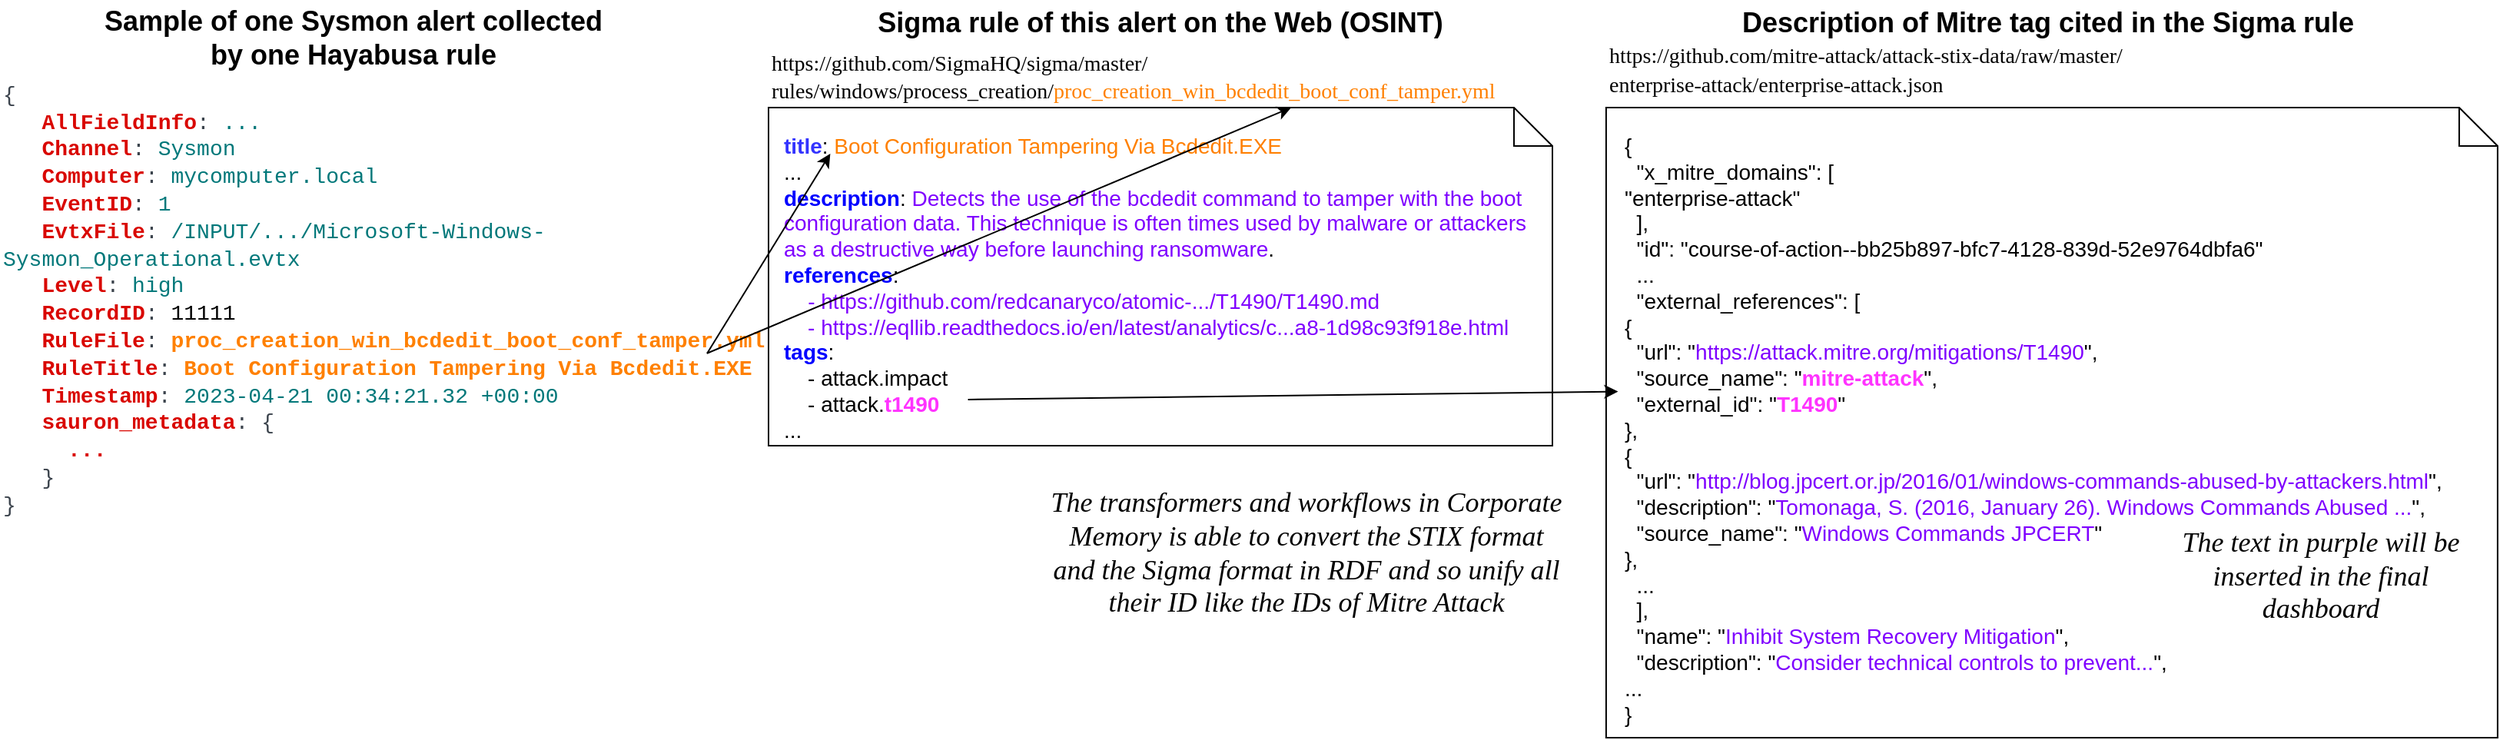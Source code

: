 <mxfile version="20.7.4" type="device" pages="2"><diagram id="SVFmqX20Eh8VSG-hyiAJ" name="Page-1"><mxGraphModel dx="2312" dy="1909" grid="1" gridSize="10" guides="1" tooltips="1" connect="1" arrows="1" fold="1" page="1" pageScale="1" pageWidth="850" pageHeight="1100" math="0" shadow="0"><root><mxCell id="0"/><mxCell id="1" parent="0"/><mxCell id="sIqnlzoVpu4EVnKHG3kR-1" value="" style="shape=note2;boundedLbl=1;whiteSpace=wrap;html=1;size=25;verticalAlign=top;align=center;labelBackgroundColor=none;fontSize=14;" parent="1" vertex="1"><mxGeometry x="-10.0" y="-380" width="510" height="220" as="geometry"/></mxCell><mxCell id="sIqnlzoVpu4EVnKHG3kR-2" value="&lt;span style=&quot;position: relative; color: rgb(60, 68, 77); font-family: &amp;quot;Splunk Platform Mono&amp;quot;, Inconsolata, Consolas, &amp;quot;Droid Sans Mono&amp;quot;, Monaco, &amp;quot;Courier New&amp;quot;, Courier, monospace; font-size: 14px; font-style: normal; font-variant-ligatures: normal; font-variant-caps: normal; font-weight: 400; letter-spacing: normal; orphans: 2; text-align: left; text-indent: 0px; text-transform: none; widows: 2; word-spacing: 0px; -webkit-text-stroke-width: 0px; background-color: rgb(255, 255, 255); text-decoration-thickness: initial; text-decoration-style: initial; text-decoration-color: initial;&quot;&gt;&lt;br style=&quot;font-size: 14px;&quot;&gt;{&lt;/span&gt;&lt;span style=&quot;position: relative; orphans: 2; text-align: left; text-indent: 0px; widows: 2; text-decoration-thickness: initial; text-decoration-style: initial; text-decoration-color: initial; -webkit-text-stroke-width: 0px; word-spacing: 0px; text-transform: none; letter-spacing: normal; font-variant-caps: normal; font-variant-ligatures: normal; font-style: normal; font-size: 14px; font-family: &amp;quot;Splunk Platform Mono&amp;quot;, Inconsolata, Consolas, &amp;quot;Droid Sans Mono&amp;quot;, Monaco, &amp;quot;Courier New&amp;quot;, Courier, monospace;&quot;&gt;&lt;br style=&quot;font-size: 14px;&quot;&gt;&lt;span style=&quot;font-weight: 400; color: rgb(60, 68, 77); background-color: rgb(255, 255, 255); font-size: 14px;&quot;&gt;&amp;nbsp;&amp;nbsp;&lt;/span&gt;&lt;span style=&quot;font-weight: 400; color: rgb(60, 68, 77); background-color: rgb(255, 255, 255); font-size: 14px;&quot;&gt;&amp;nbsp;&lt;/span&gt;&lt;span style=&quot;font-weight: 400; color: rgb(60, 68, 77); background-color: rgb(255, 255, 255); position: relative; font-size: 14px;&quot; class=&quot;key level-1&quot;&gt;&lt;span style=&quot;position: relative; color: rgb(217, 7, 0); font-weight: 700; font-size: 14px;&quot; class=&quot;key-name&quot;&gt;AllFieldInfo&lt;/span&gt;:&lt;span style=&quot;font-size: 14px;&quot;&gt;&amp;nbsp;&lt;/span&gt;&lt;span style=&quot;position: relative; color: rgb(0, 120, 122); font-size: 14px;&quot; data-path=&quot;AllFieldInfo&quot; class=&quot;t string&quot;&gt;...&lt;/span&gt;&lt;/span&gt;&lt;br style=&quot;font-size: 14px;&quot;&gt;&lt;span style=&quot;font-weight: 400; color: rgb(60, 68, 77); background-color: rgb(255, 255, 255); font-size: 14px;&quot;&gt;&amp;nbsp;&amp;nbsp;&lt;/span&gt;&lt;span style=&quot;font-weight: 400; color: rgb(60, 68, 77); background-color: rgb(255, 255, 255); font-size: 14px;&quot;&gt;&amp;nbsp;&lt;/span&gt;&lt;span style=&quot;font-weight: 400; color: rgb(60, 68, 77); position: relative; font-size: 14px;&quot; class=&quot;key level-1&quot;&gt;&lt;span style=&quot;background-color: rgb(255, 255, 255); position: relative; color: rgb(217, 7, 0); font-weight: 700; font-size: 14px;&quot; class=&quot;key-name&quot;&gt;Channel&lt;/span&gt;&lt;span style=&quot;background-color: rgb(255, 255, 255); font-size: 14px;&quot;&gt;:&lt;/span&gt;&lt;span style=&quot;background-color: rgb(255, 255, 255); font-size: 14px;&quot;&gt;&amp;nbsp;&lt;/span&gt;&lt;span style=&quot;position: relative; color: rgb(0, 120, 122); font-size: 14px;&quot; data-path=&quot;Channel&quot; class=&quot;t string&quot;&gt;Sysmon&lt;/span&gt;&lt;/span&gt;&lt;br style=&quot;font-size: 14px;&quot;&gt;&lt;span style=&quot;font-weight: 400; color: rgb(60, 68, 77); background-color: rgb(255, 255, 255); font-size: 14px;&quot;&gt;&amp;nbsp;&amp;nbsp;&lt;/span&gt;&lt;span style=&quot;font-weight: 400; color: rgb(60, 68, 77); background-color: rgb(255, 255, 255); font-size: 14px;&quot;&gt;&amp;nbsp;&lt;/span&gt;&lt;span style=&quot;font-weight: 400; color: rgb(60, 68, 77); position: relative; font-size: 14px;&quot; class=&quot;key level-1&quot;&gt;&lt;span style=&quot;background-color: rgb(255, 255, 255); position: relative; color: rgb(217, 7, 0); font-weight: 700; font-size: 14px;&quot; class=&quot;key-name&quot;&gt;Computer&lt;/span&gt;&lt;span style=&quot;background-color: rgb(255, 255, 255); font-size: 14px;&quot;&gt;:&lt;/span&gt;&lt;span style=&quot;background-color: rgb(255, 255, 255); font-size: 14px;&quot;&gt;&amp;nbsp;&lt;/span&gt;&lt;span style=&quot;position: relative; color: rgb(0, 120, 122); font-size: 14px;&quot; data-path=&quot;Computer&quot; class=&quot;t string&quot;&gt;mycomputer.local&lt;/span&gt;&lt;/span&gt;&lt;br style=&quot;font-size: 14px;&quot;&gt;&lt;span style=&quot;font-weight: 400; color: rgb(60, 68, 77); background-color: rgb(255, 255, 255); font-size: 14px;&quot;&gt;&amp;nbsp;&amp;nbsp;&lt;/span&gt;&lt;span style=&quot;font-weight: 400; color: rgb(60, 68, 77); background-color: rgb(255, 255, 255); font-size: 14px;&quot;&gt;&amp;nbsp;&lt;/span&gt;&lt;span style=&quot;font-weight: 400; color: rgb(60, 68, 77); background-color: rgb(255, 255, 255); position: relative; font-size: 14px;&quot; class=&quot;key level-1&quot;&gt;&lt;span style=&quot;position: relative; color: rgb(217, 7, 0); font-weight: 700; font-size: 14px;&quot; class=&quot;key-name&quot;&gt;EventID&lt;/span&gt;:&lt;span style=&quot;font-size: 14px;&quot;&gt;&amp;nbsp;&lt;/span&gt;&lt;span style=&quot;position: relative; color: rgb(0, 120, 122); font-size: 14px;&quot; data-path=&quot;EventID&quot; class=&quot;t string&quot;&gt;1&lt;/span&gt;&lt;/span&gt;&lt;br style=&quot;font-size: 14px;&quot;&gt;&lt;span style=&quot;font-weight: 400; color: rgb(60, 68, 77); background-color: rgb(255, 255, 255); font-size: 14px;&quot;&gt;&amp;nbsp;&amp;nbsp;&lt;/span&gt;&lt;span style=&quot;font-weight: 400; color: rgb(60, 68, 77); background-color: rgb(255, 255, 255); font-size: 14px;&quot;&gt;&amp;nbsp;&lt;/span&gt;&lt;span style=&quot;font-weight: 400; color: rgb(60, 68, 77); background-color: rgb(255, 255, 255); position: relative; font-size: 14px;&quot; class=&quot;key level-1&quot;&gt;&lt;span style=&quot;position: relative; color: rgb(217, 7, 0); font-weight: 700; font-size: 14px;&quot; class=&quot;key-name&quot;&gt;EvtxFile&lt;/span&gt;:&lt;span style=&quot;font-size: 14px;&quot;&gt;&amp;nbsp;&lt;/span&gt;&lt;span style=&quot;position: relative; color: rgb(0, 120, 122); font-size: 14px;&quot; data-path=&quot;EvtxFile&quot; class=&quot;t string&quot;&gt;/INPUT/.../Microsoft-Windows-Sysmon_Operational.evtx&lt;/span&gt;&lt;/span&gt;&lt;br style=&quot;font-size: 14px;&quot;&gt;&lt;span style=&quot;font-weight: 400; color: rgb(60, 68, 77); background-color: rgb(255, 255, 255); font-size: 14px;&quot;&gt;&amp;nbsp;&amp;nbsp;&lt;/span&gt;&lt;span style=&quot;font-weight: 400; color: rgb(60, 68, 77); background-color: rgb(255, 255, 255); font-size: 14px;&quot;&gt;&amp;nbsp;&lt;/span&gt;&lt;span style=&quot;font-weight: 400; color: rgb(60, 68, 77); position: relative; font-size: 14px;&quot; class=&quot;key level-1&quot;&gt;&lt;span style=&quot;background-color: rgb(255, 255, 255); position: relative; color: rgb(217, 7, 0); font-weight: 700; font-size: 14px;&quot; class=&quot;key-name&quot;&gt;Level&lt;/span&gt;&lt;span style=&quot;background-color: rgb(255, 255, 255); font-size: 14px;&quot;&gt;:&lt;/span&gt;&lt;span style=&quot;background-color: rgb(255, 255, 255); font-size: 14px;&quot;&gt;&amp;nbsp;&lt;/span&gt;&lt;span style=&quot;position: relative; color: rgb(0, 120, 122); font-size: 14px;&quot; data-path=&quot;Level&quot; class=&quot;t string&quot;&gt;high&lt;/span&gt;&lt;/span&gt;&lt;br style=&quot;font-size: 14px;&quot;&gt;&lt;span style=&quot;font-weight: 400; color: rgb(60, 68, 77); background-color: rgb(255, 255, 255); font-size: 14px;&quot;&gt;&amp;nbsp;&amp;nbsp;&lt;/span&gt;&lt;span style=&quot;font-weight: 400; color: rgb(60, 68, 77); background-color: rgb(255, 255, 255); font-size: 14px;&quot;&gt;&amp;nbsp;&lt;/span&gt;&lt;span style=&quot;font-weight: 400; position: relative; font-size: 14px;&quot; class=&quot;key level-1&quot;&gt;&lt;span style=&quot;background-color: rgb(255, 255, 255); color: rgb(217, 7, 0); position: relative; font-weight: 700; font-size: 14px;&quot; class=&quot;key-name&quot;&gt;RecordID&lt;/span&gt;&lt;font style=&quot;background-color: rgb(255, 255, 255); font-size: 14px;&quot; color=&quot;#3c444d&quot;&gt;:&lt;/font&gt;&lt;span style=&quot;background-color: rgb(255, 255, 255); color: rgb(60, 68, 77); font-size: 14px;&quot;&gt;&amp;nbsp;&lt;/span&gt;&lt;span style=&quot;position: relative; font-size: 14px;&quot; data-path=&quot;RecordID&quot; class=&quot;t string&quot;&gt;11111&lt;/span&gt;&lt;/span&gt;&lt;br style=&quot;font-size: 14px;&quot;&gt;&lt;span style=&quot;font-weight: 400; color: rgb(60, 68, 77); background-color: rgb(255, 255, 255); font-size: 14px;&quot;&gt;&amp;nbsp;&amp;nbsp;&lt;/span&gt;&lt;span style=&quot;font-weight: 400; color: rgb(60, 68, 77); background-color: rgb(255, 255, 255); font-size: 14px;&quot;&gt;&amp;nbsp;&lt;/span&gt;&lt;span style=&quot;position: relative; font-size: 14px;&quot; class=&quot;key level-1&quot;&gt;&lt;span style=&quot;font-weight: 700; color: rgb(217, 7, 0); background-color: rgb(255, 255, 255); position: relative; font-size: 14px;&quot; class=&quot;key-name&quot;&gt;RuleFile&lt;/span&gt;&lt;span style=&quot;font-weight: 400; color: rgb(60, 68, 77); background-color: rgb(255, 255, 255); font-size: 14px;&quot;&gt;:&lt;/span&gt;&lt;span style=&quot;font-weight: 400; color: rgb(60, 68, 77); background-color: rgb(255, 255, 255); font-size: 14px;&quot;&gt;&amp;nbsp;&lt;/span&gt;&lt;span style=&quot;position: relative; font-size: 14px;&quot; data-path=&quot;RuleFile&quot; class=&quot;t string&quot;&gt;&lt;font style=&quot;font-size: 14px;&quot; color=&quot;#ff8000&quot;&gt;&lt;b style=&quot;font-size: 14px;&quot;&gt;proc_creation_win_bcdedit_boot_conf_tamper.yml&lt;/b&gt;&lt;/font&gt;&lt;/span&gt;&lt;/span&gt;&lt;br style=&quot;font-size: 14px;&quot;&gt;&lt;span style=&quot;font-weight: 400; color: rgb(60, 68, 77); background-color: rgb(255, 255, 255); font-size: 14px;&quot;&gt;&amp;nbsp;&amp;nbsp;&lt;/span&gt;&lt;span style=&quot;font-weight: 400; color: rgb(60, 68, 77); background-color: rgb(255, 255, 255); font-size: 14px;&quot;&gt;&amp;nbsp;&lt;/span&gt;&lt;span style=&quot;position: relative; font-size: 14px;&quot; class=&quot;key level-1&quot;&gt;&lt;span style=&quot;font-weight: 700; color: rgb(217, 7, 0); background-color: rgb(255, 255, 255); position: relative; font-size: 14px;&quot; class=&quot;key-name&quot;&gt;RuleTitle&lt;/span&gt;&lt;span style=&quot;font-weight: 400; color: rgb(60, 68, 77); background-color: rgb(255, 255, 255); font-size: 14px;&quot;&gt;:&lt;/span&gt;&lt;span style=&quot;font-weight: 400; color: rgb(60, 68, 77); background-color: rgb(255, 255, 255); font-size: 14px;&quot;&gt;&amp;nbsp;&lt;/span&gt;&lt;span style=&quot;position: relative; font-size: 14px;&quot; data-path=&quot;RuleTitle&quot; class=&quot;t string&quot;&gt;&lt;font style=&quot;font-size: 14px;&quot; color=&quot;#ff8000&quot;&gt;&lt;b style=&quot;font-size: 14px;&quot;&gt;Boot Configuration Tampering Via Bcdedit.EXE&lt;/b&gt;&lt;/font&gt;&lt;/span&gt;&lt;/span&gt;&lt;br style=&quot;font-size: 14px;&quot;&gt;&lt;span style=&quot;font-weight: 400; color: rgb(60, 68, 77); background-color: rgb(255, 255, 255); font-size: 14px;&quot;&gt;&amp;nbsp;&amp;nbsp;&lt;/span&gt;&lt;span style=&quot;font-weight: 400; color: rgb(60, 68, 77); background-color: rgb(255, 255, 255); font-size: 14px;&quot;&gt;&amp;nbsp;&lt;/span&gt;&lt;span style=&quot;font-weight: 400; color: rgb(60, 68, 77); position: relative; font-size: 14px;&quot; class=&quot;key level-1&quot;&gt;&lt;span style=&quot;background-color: rgb(255, 255, 255); position: relative; color: rgb(217, 7, 0); font-weight: 700; font-size: 14px;&quot; class=&quot;key-name&quot;&gt;Timestamp&lt;/span&gt;&lt;span style=&quot;background-color: rgb(255, 255, 255); font-size: 14px;&quot;&gt;:&lt;/span&gt;&lt;span style=&quot;background-color: rgb(255, 255, 255); font-size: 14px;&quot;&gt;&amp;nbsp;&lt;/span&gt;&lt;span style=&quot;position: relative; color: rgb(0, 120, 122); font-size: 14px;&quot; data-path=&quot;Timestamp&quot; class=&quot;t string&quot;&gt;2023-04-21 00:34:21.32 +00:00&lt;/span&gt;&lt;/span&gt;&lt;br style=&quot;font-size: 14px;&quot;&gt;&lt;span style=&quot;font-weight: 400; color: rgb(60, 68, 77); background-color: rgb(255, 255, 255); font-size: 14px;&quot;&gt;&amp;nbsp;&amp;nbsp;&lt;/span&gt;&lt;span style=&quot;font-weight: 400; color: rgb(60, 68, 77); background-color: rgb(255, 255, 255); font-size: 14px;&quot;&gt;&amp;nbsp;&lt;/span&gt;&lt;span style=&quot;background-color: rgb(255, 255, 255); position: relative; font-size: 14px;&quot; class=&quot;key level-1&quot;&gt;&lt;span style=&quot;color: rgb(217, 7, 0); font-weight: 700; position: relative; font-size: 14px;&quot; class=&quot;key-name&quot;&gt;sauron_metadata&lt;/span&gt;&lt;font color=&quot;#3c444d&quot; style=&quot;font-size: 14px;&quot;&gt;:&lt;/font&gt;&lt;span style=&quot;color: rgb(60, 68, 77); font-weight: 400; font-size: 14px;&quot;&gt;&amp;nbsp;&lt;/span&gt;&lt;span style=&quot;color: rgb(60, 68, 77); font-weight: 400; position: relative; font-size: 14px;&quot;&gt;{&lt;/span&gt;&lt;span style=&quot;position: relative; font-size: 14px;&quot;&gt;&lt;br style=&quot;font-size: 14px;&quot;&gt;&lt;font color=&quot;#3c444d&quot; style=&quot;font-size: 14px;&quot;&gt;&amp;nbsp;&amp;nbsp;&amp;nbsp;&amp;nbsp;&amp;nbsp;&lt;/font&gt;&lt;font color=&quot;#d90700&quot; style=&quot;font-size: 14px;&quot;&gt;&lt;b style=&quot;font-size: 14px;&quot;&gt;...&lt;/b&gt;&lt;/font&gt;&lt;/span&gt;&lt;br style=&quot;font-size: 14px;&quot;&gt;&lt;font color=&quot;#3c444d&quot; style=&quot;font-size: 14px;&quot;&gt;&amp;nbsp;&amp;nbsp;&lt;/font&gt;&lt;span style=&quot;color: rgb(60, 68, 77); font-weight: 400; font-size: 14px;&quot;&gt;&amp;nbsp;&lt;/span&gt;&lt;span style=&quot;color: rgb(60, 68, 77); font-weight: 400; position: relative; font-size: 14px;&quot;&gt;}&lt;/span&gt;&lt;/span&gt;&lt;/span&gt;&lt;span style=&quot;color: rgb(60, 68, 77); font-family: &amp;quot;Splunk Platform Mono&amp;quot;, Inconsolata, Consolas, &amp;quot;Droid Sans Mono&amp;quot;, Monaco, &amp;quot;Courier New&amp;quot;, Courier, monospace; font-size: 14px; font-style: normal; font-variant-ligatures: normal; font-variant-caps: normal; font-weight: 400; letter-spacing: normal; orphans: 2; text-align: left; text-indent: 0px; text-transform: none; widows: 2; word-spacing: 0px; -webkit-text-stroke-width: 0px; background-color: rgb(255, 255, 255); text-decoration-thickness: initial; text-decoration-style: initial; text-decoration-color: initial; float: none; display: inline !important;&quot;&gt;&lt;/span&gt;&lt;br style=&quot;color: rgb(60, 68, 77); font-family: &amp;quot;Splunk Platform Mono&amp;quot;, Inconsolata, Consolas, &amp;quot;Droid Sans Mono&amp;quot;, Monaco, &amp;quot;Courier New&amp;quot;, Courier, monospace; font-size: 14px; font-style: normal; font-variant-ligatures: normal; font-variant-caps: normal; font-weight: 400; letter-spacing: normal; orphans: 2; text-align: left; text-indent: 0px; text-transform: none; widows: 2; word-spacing: 0px; -webkit-text-stroke-width: 0px; background-color: rgb(255, 255, 255); text-decoration-thickness: initial; text-decoration-style: initial; text-decoration-color: initial;&quot;&gt;&lt;span style=&quot;position: relative; color: rgb(60, 68, 77); font-family: &amp;quot;Splunk Platform Mono&amp;quot;, Inconsolata, Consolas, &amp;quot;Droid Sans Mono&amp;quot;, Monaco, &amp;quot;Courier New&amp;quot;, Courier, monospace; font-size: 14px; font-style: normal; font-variant-ligatures: normal; font-variant-caps: normal; font-weight: 400; letter-spacing: normal; orphans: 2; text-align: left; text-indent: 0px; text-transform: none; widows: 2; word-spacing: 0px; -webkit-text-stroke-width: 0px; background-color: rgb(255, 255, 255); text-decoration-thickness: initial; text-decoration-style: initial; text-decoration-color: initial;&quot;&gt;}&lt;br style=&quot;font-size: 14px;&quot;&gt;&lt;br&gt;&lt;/span&gt;" style="text;whiteSpace=wrap;html=1;fontSize=14;" parent="1" vertex="1"><mxGeometry x="-510" y="-422.5" width="500" height="262.5" as="geometry"/></mxCell><mxCell id="sIqnlzoVpu4EVnKHG3kR-3" value="&lt;font style=&quot;font-size: 18px;&quot;&gt;Sample of one Sysmon alert collected by one Hayabusa rule&lt;/font&gt;" style="text;html=1;strokeColor=none;fillColor=none;align=center;verticalAlign=middle;whiteSpace=wrap;rounded=0;fontStyle=1;fontSize=18;" parent="1" vertex="1"><mxGeometry x="-450" y="-440" width="340" height="30" as="geometry"/></mxCell><mxCell id="sIqnlzoVpu4EVnKHG3kR-4" value="&lt;font face=&quot;Verdana&quot; style=&quot;font-size: 14px;&quot;&gt;https://github.com/SigmaHQ/sigma/master/&lt;br style=&quot;font-size: 14px;&quot;&gt;&lt;/font&gt;&lt;div style=&quot;font-size: 14px;&quot;&gt;&lt;font face=&quot;Verdana&quot; style=&quot;font-size: 14px;&quot;&gt;rules/windows/process_creation/&lt;font color=&quot;#ff8000&quot; style=&quot;font-size: 14px;&quot;&gt;proc_creation_win_bcdedit_boot_conf_tamper.yml&lt;/font&gt;&lt;/font&gt;&lt;/div&gt;" style="text;html=1;strokeColor=none;fillColor=none;align=left;verticalAlign=middle;rounded=0;fontStyle=0;whiteSpace=wrap;fontColor=#000000;labelBackgroundColor=default;fontSize=14;" parent="1" vertex="1"><mxGeometry x="-10.0" y="-420" width="490" height="40" as="geometry"/></mxCell><mxCell id="sIqnlzoVpu4EVnKHG3kR-5" value="&lt;font color=&quot;#3333ff&quot; style=&quot;font-size: 14px;&quot;&gt;&lt;b style=&quot;font-size: 14px;&quot;&gt;title&lt;/b&gt;&lt;/font&gt;: &lt;font color=&quot;#ff8000&quot; style=&quot;font-size: 14px;&quot;&gt;Boot Configuration Tampering Via Bcdedit.EXE&lt;/font&gt;&lt;br style=&quot;font-size: 14px;&quot;&gt;...&lt;br style=&quot;font-size: 14px;&quot;&gt;&lt;b style=&quot;font-size: 14px;&quot;&gt;&lt;font color=&quot;#0000ff&quot; style=&quot;font-size: 14px;&quot;&gt;description&lt;/font&gt;&lt;/b&gt;: &lt;font color=&quot;#7f00ff&quot; style=&quot;font-size: 14px;&quot;&gt;Detects the use of the bcdedit command to tamper with the boot configuration data. This technique is often times used by malware or attackers as a destructive way before launching ransomware&lt;/font&gt;.&lt;br style=&quot;font-size: 14px;&quot;&gt;&lt;b style=&quot;font-size: 14px;&quot;&gt;&lt;font color=&quot;#0000ff&quot; style=&quot;font-size: 14px;&quot;&gt;references&lt;/font&gt;&lt;/b&gt;:&lt;br style=&quot;font-size: 14px;&quot;&gt;&amp;nbsp; &amp;nbsp; &lt;font color=&quot;#7f00ff&quot; style=&quot;font-size: 14px;&quot;&gt;- https://github.com/redcanaryco/atomic-.../T1490/T1490.md&lt;br style=&quot;font-size: 14px;&quot;&gt;&amp;nbsp; &amp;nbsp; - https://eqllib.readthedocs.io/en/latest/analytics/c...a8-1d98c93f918e.html&lt;br style=&quot;font-size: 14px;&quot;&gt;&lt;/font&gt;&lt;div style=&quot;font-size: 14px;&quot;&gt;&lt;font color=&quot;#0000ff&quot; style=&quot;font-size: 14px;&quot;&gt;&lt;b style=&quot;font-size: 14px;&quot;&gt;tags&lt;/b&gt;&lt;/font&gt;:&lt;/div&gt;&lt;div style=&quot;font-size: 14px;&quot;&gt;&amp;nbsp; &amp;nbsp; - attack.impact&lt;/div&gt;&lt;div style=&quot;font-size: 14px;&quot;&gt;&amp;nbsp; &amp;nbsp; - attack.&lt;b style=&quot;font-size: 14px;&quot;&gt;&lt;font color=&quot;#ff33ff&quot; style=&quot;font-size: 14px;&quot;&gt;t1490&lt;/font&gt;&lt;/b&gt;&lt;/div&gt;..." style="text;whiteSpace=wrap;html=1;fontSize=14;" parent="1" vertex="1"><mxGeometry x="-2.48" y="-370" width="494.95" height="210" as="geometry"/></mxCell><mxCell id="sIqnlzoVpu4EVnKHG3kR-6" value="" style="shape=note2;boundedLbl=1;whiteSpace=wrap;html=1;size=25;verticalAlign=top;align=center;labelBackgroundColor=none;fontSize=14;" parent="1" vertex="1"><mxGeometry x="534.95" y="-380" width="580" height="410" as="geometry"/></mxCell><mxCell id="sIqnlzoVpu4EVnKHG3kR-7" value="{&lt;br style=&quot;font-size: 14px;&quot;&gt;&amp;nbsp; &quot;x_mitre_domains&quot;: [&lt;br style=&quot;font-size: 14px;&quot;&gt;&quot;enterprise-attack&quot;&lt;br style=&quot;font-size: 14px;&quot;&gt;&amp;nbsp; ],&lt;br style=&quot;font-size: 14px;&quot;&gt;&amp;nbsp; &quot;id&quot;: &quot;course-of-action--bb25b897-bfc7-4128-839d-52e9764dbfa6&quot;&lt;br style=&quot;font-size: 14px;&quot;&gt;&amp;nbsp; ...&lt;br style=&quot;font-size: 14px;&quot;&gt;&amp;nbsp; &quot;external_references&quot;: [&lt;br style=&quot;font-size: 14px;&quot;&gt;{&lt;br style=&quot;font-size: 14px;&quot;&gt;&amp;nbsp; &quot;url&quot;: &quot;&lt;font color=&quot;#7f00ff&quot; style=&quot;font-size: 14px;&quot;&gt;https://attack.mitre.org/mitigations/T1490&lt;/font&gt;&quot;,&lt;br style=&quot;font-size: 14px;&quot;&gt;&amp;nbsp; &quot;source_name&quot;: &quot;&lt;b style=&quot;font-size: 14px;&quot;&gt;&lt;font color=&quot;#ff33ff&quot; style=&quot;font-size: 14px;&quot;&gt;mitre-attack&lt;/font&gt;&lt;/b&gt;&quot;,&lt;br style=&quot;font-size: 14px;&quot;&gt;&amp;nbsp; &quot;external_id&quot;: &quot;&lt;b style=&quot;font-size: 14px;&quot;&gt;&lt;font color=&quot;#ff33ff&quot; style=&quot;font-size: 14px;&quot;&gt;T1490&lt;/font&gt;&lt;/b&gt;&quot;&lt;br style=&quot;font-size: 14px;&quot;&gt;},&lt;br style=&quot;font-size: 14px;&quot;&gt;&lt;div style=&quot;font-size: 14px;&quot;&gt;&lt;span style=&quot;font-size: 14px;&quot;&gt;&#9;&lt;/span&gt;{&lt;/div&gt;&lt;div style=&quot;font-size: 14px;&quot;&gt;&lt;span style=&quot;font-size: 14px;&quot;&gt;&#9;&lt;/span&gt;&amp;nbsp; &quot;url&quot;: &quot;&lt;font color=&quot;#7f00ff&quot; style=&quot;font-size: 14px;&quot;&gt;http://blog.jpcert.or.jp/2016/01/windows-commands-abused-by-attackers.html&lt;/font&gt;&quot;,&lt;/div&gt;&lt;div style=&quot;font-size: 14px;&quot;&gt;&lt;span style=&quot;font-size: 14px;&quot;&gt;&#9;&lt;/span&gt;&amp;nbsp; &quot;description&quot;: &quot;&lt;font color=&quot;#7f00ff&quot; style=&quot;font-size: 14px;&quot;&gt;Tomonaga, S. (2016, January 26). Windows Commands Abused ...&lt;/font&gt;&quot;,&lt;/div&gt;&lt;div style=&quot;font-size: 14px;&quot;&gt;&lt;span style=&quot;font-size: 14px;&quot;&gt;&#9;&lt;/span&gt;&amp;nbsp; &quot;source_name&quot;: &quot;&lt;font color=&quot;#7f00ff&quot; style=&quot;font-size: 14px;&quot;&gt;Windows Commands JPCERT&lt;/font&gt;&quot;&lt;/div&gt;&lt;div style=&quot;font-size: 14px;&quot;&gt;&lt;span style=&quot;font-size: 14px;&quot;&gt;&#9;&lt;/span&gt;},&lt;/div&gt;&amp;nbsp; ...&lt;br style=&quot;font-size: 14px;&quot;&gt;&amp;nbsp; ],&lt;br style=&quot;font-size: 14px;&quot;&gt;&amp;nbsp; &quot;name&quot;: &quot;&lt;font color=&quot;#7f00ff&quot; style=&quot;font-size: 14px;&quot;&gt;Inhibit System Recovery Mitigation&lt;/font&gt;&quot;,&lt;br style=&quot;font-size: 14px;&quot;&gt;&amp;nbsp; &quot;description&quot;: &quot;&lt;font color=&quot;#7f00ff&quot; style=&quot;font-size: 14px;&quot;&gt;Consider technical controls to prevent...&lt;/font&gt;&quot;,&lt;br style=&quot;font-size: 14px;&quot;&gt;...&lt;br style=&quot;font-size: 14px;&quot;&gt;}" style="text;whiteSpace=wrap;html=1;fontColor=#000000;fontSize=14;" parent="1" vertex="1"><mxGeometry x="544.95" y="-370" width="555.05" height="400" as="geometry"/></mxCell><mxCell id="sIqnlzoVpu4EVnKHG3kR-8" value="&lt;div style=&quot;background-color: rgb(255, 255, 255); font-weight: normal; font-size: 14px; line-height: 19px;&quot;&gt;&lt;div style=&quot;font-size: 14px;&quot;&gt;&lt;font face=&quot;Verdana&quot; style=&quot;font-size: 14px;&quot;&gt;https://github.com/mitre-attack/attack-stix-data/raw/master/&lt;br style=&quot;font-size: 14px;&quot;&gt;enterprise-attack/enterprise-attack.json&lt;/font&gt;&lt;/div&gt;&lt;/div&gt;" style="text;whiteSpace=wrap;html=1;fontSize=14;fontColor=#000000;" parent="1" vertex="1"><mxGeometry x="534.95" y="-430" width="540" height="50" as="geometry"/></mxCell><mxCell id="sIqnlzoVpu4EVnKHG3kR-9" value="Sigma rule of this alert on the Web (OSINT)" style="text;html=1;strokeColor=none;fillColor=none;align=center;verticalAlign=middle;whiteSpace=wrap;rounded=0;fontStyle=1;fontSize=18;" parent="1" vertex="1"><mxGeometry x="-10" y="-450" width="510" height="30" as="geometry"/></mxCell><mxCell id="sIqnlzoVpu4EVnKHG3kR-10" value="Description of Mitre tag cited in the Sigma rule" style="text;html=1;strokeColor=none;fillColor=none;align=center;verticalAlign=middle;whiteSpace=wrap;rounded=0;fontStyle=1;fontSize=18;" parent="1" vertex="1"><mxGeometry x="530" y="-450" width="584.95" height="30" as="geometry"/></mxCell><mxCell id="sIqnlzoVpu4EVnKHG3kR-11" value="" style="endArrow=classic;html=1;rounded=0;fontFamily=Verdana;fontSize=14;fontColor=#000000;entryX=0.066;entryY=0.095;entryDx=0;entryDy=0;entryPerimeter=0;" parent="1" target="sIqnlzoVpu4EVnKHG3kR-5" edge="1"><mxGeometry width="50" height="50" relative="1" as="geometry"><mxPoint x="-50" y="-220" as="sourcePoint"/><mxPoint x="60.0" y="-350" as="targetPoint"/></mxGeometry></mxCell><mxCell id="sIqnlzoVpu4EVnKHG3kR-12" value="" style="endArrow=classic;html=1;rounded=0;fontFamily=Verdana;fontSize=14;fontColor=#000000;entryX=-0.004;entryY=0.437;entryDx=0;entryDy=0;exitX=0.247;exitY=0.857;exitDx=0;exitDy=0;exitPerimeter=0;entryPerimeter=0;" parent="1" source="sIqnlzoVpu4EVnKHG3kR-5" target="sIqnlzoVpu4EVnKHG3kR-7" edge="1"><mxGeometry width="50" height="50" relative="1" as="geometry"><mxPoint x="90" y="-180" as="sourcePoint"/><mxPoint x="680" y="10" as="targetPoint"/></mxGeometry></mxCell><mxCell id="sIqnlzoVpu4EVnKHG3kR-13" value="" style="endArrow=classic;html=1;rounded=0;fontFamily=Verdana;fontSize=14;fontColor=#000000;entryX=0.694;entryY=1;entryDx=0;entryDy=0;entryPerimeter=0;exitX=0.92;exitY=0.771;exitDx=0;exitDy=0;exitPerimeter=0;" parent="1" source="sIqnlzoVpu4EVnKHG3kR-2" target="sIqnlzoVpu4EVnKHG3kR-4" edge="1"><mxGeometry width="50" height="50" relative="1" as="geometry"><mxPoint x="-100" y="-260" as="sourcePoint"/><mxPoint x="40.187" y="-340.05" as="targetPoint"/></mxGeometry></mxCell><mxCell id="sIqnlzoVpu4EVnKHG3kR-14" value="The transformers and workflows in Corporate Memory is able to convert the STIX format and the Sigma format in RDF and so unify all their ID like the IDs of Mitre Attack" style="text;html=1;strokeColor=none;fillColor=none;align=center;verticalAlign=middle;whiteSpace=wrap;rounded=0;labelBackgroundColor=default;fontFamily=Verdana;fontSize=18;fontColor=#000000;fontStyle=2" parent="1" vertex="1"><mxGeometry x="170" y="-120" width="340" height="60" as="geometry"/></mxCell><mxCell id="sIqnlzoVpu4EVnKHG3kR-15" value="The text in purple will be inserted in the final dashboard" style="text;html=1;strokeColor=none;fillColor=none;align=center;verticalAlign=middle;whiteSpace=wrap;rounded=0;labelBackgroundColor=default;fontFamily=Verdana;fontSize=18;fontColor=#000000;fontStyle=2" parent="1" vertex="1"><mxGeometry x="900" y="-110" width="200" height="70" as="geometry"/></mxCell></root></mxGraphModel></diagram><diagram id="Vtet1hNsRuFl1l0ZPX1E" name="Page-2"><mxGraphModel dx="3162" dy="809" grid="1" gridSize="10" guides="1" tooltips="1" connect="1" arrows="1" fold="1" page="1" pageScale="1" pageWidth="850" pageHeight="1100" math="0" shadow="0"><root><mxCell id="0"/><mxCell id="1" parent="0"/><mxCell id="ypAn9s7ZoJeeGKp_qWFz-1" value="When the analyst selects a rule, the dashboard refreshes the other views" style="text;html=1;strokeColor=none;fillColor=none;align=center;verticalAlign=middle;whiteSpace=wrap;rounded=0;labelBackgroundColor=default;fontFamily=Verdana;fontSize=18;fontColor=#000000;fontStyle=2" vertex="1" parent="1"><mxGeometry x="-1030" y="260" width="360" height="60" as="geometry"/></mxCell><mxCell id="ypAn9s7ZoJeeGKp_qWFz-2" value="&lt;div style=&quot;&quot;&gt;&lt;b&gt;&lt;span style=&quot;background-color: initial; font-size: 18px;&quot;&gt;Rule name&amp;nbsp; &amp;nbsp; &amp;nbsp; &amp;nbsp; &amp;nbsp; &amp;nbsp; &amp;nbsp; &amp;nbsp; &amp;nbsp; &amp;nbsp; &amp;nbsp; &amp;nbsp; &amp;nbsp; &amp;nbsp; &amp;nbsp;&amp;nbsp;&lt;/span&gt;&lt;span style=&quot;background-color: initial; border-color: var(--border-color); font-size: 18px;&quot;&gt;&amp;nbsp; &amp;nbsp; &amp;nbsp; &amp;nbsp; &amp;nbsp; &amp;nbsp; &amp;nbsp; &amp;nbsp; &amp;nbsp; &amp;nbsp; &amp;nbsp; &amp;nbsp; &amp;nbsp; &amp;nbsp; &amp;nbsp; &amp;nbsp; &amp;nbsp; &amp;nbsp; &amp;nbsp; &amp;nbsp; &amp;nbsp; &amp;nbsp;&amp;nbsp;&lt;/span&gt;&lt;span style=&quot;background-color: initial; font-size: 18px;&quot;&gt;count&lt;/span&gt;&lt;/b&gt;&lt;/div&gt;" style="swimlane;fontStyle=0;childLayout=stackLayout;horizontal=1;startSize=30;horizontalStack=0;resizeParent=1;resizeParentMax=0;resizeLast=0;collapsible=1;marginBottom=0;whiteSpace=wrap;html=1;fontSize=16;fillColor=default;align=left;" vertex="1" parent="1"><mxGeometry x="-1030" y="150" width="540" height="110" as="geometry"/></mxCell><mxCell id="ypAn9s7ZoJeeGKp_qWFz-3" value="&lt;div style=&quot;border-color: var(--border-color);&quot;&gt;&lt;font style=&quot;font-size: 16px;&quot;&gt;&lt;span style=&quot;background-color: initial;&quot;&gt;Image (DLL) Loaded&lt;/span&gt;&lt;span style=&quot;background-color: initial; border-color: var(--border-color);&quot;&gt;&amp;nbsp; &amp;nbsp; &amp;nbsp; &amp;nbsp; &amp;nbsp; &amp;nbsp; &amp;nbsp; &amp;nbsp; &amp;nbsp; &amp;nbsp; &amp;nbsp; &amp;nbsp; &amp;nbsp; &amp;nbsp; &amp;nbsp; &amp;nbsp; &amp;nbsp; &amp;nbsp; &amp;nbsp; &amp;nbsp; &amp;nbsp; &amp;nbsp; &amp;nbsp; &amp;nbsp; &amp;nbsp; &amp;nbsp; &amp;nbsp; &amp;nbsp; &amp;nbsp; &amp;nbsp; &amp;nbsp; &amp;nbsp; &amp;nbsp; &amp;nbsp; &amp;nbsp; &amp;nbsp; &amp;nbsp; &amp;nbsp;&amp;nbsp;&lt;/span&gt;&lt;span style=&quot;background-color: initial;&quot;&gt;65556&lt;/span&gt;&lt;br&gt;&lt;/font&gt;&lt;/div&gt;&lt;div style=&quot;border-color: var(--border-color);&quot;&gt;&lt;font style=&quot;font-size: 16px;&quot;&gt;&lt;span style=&quot;background-color: initial; border-color: var(--border-color);&quot;&gt;...&lt;/span&gt;&lt;br&gt;&lt;/font&gt;&lt;/div&gt;&lt;font style=&quot;font-size: 16px;&quot;&gt;&lt;span style=&quot;color: rgb(255, 128, 0); font-family: Verdana;&quot;&gt;Boot Configuration Tampering Via Bcdedit.EXE&amp;nbsp; &amp;nbsp; &amp;nbsp; &amp;nbsp; &amp;nbsp; &amp;nbsp; &amp;nbsp; &amp;nbsp; &amp;nbsp; &amp;nbsp; &amp;nbsp;&lt;/span&gt;&lt;span style=&quot;background-color: initial; border-color: var(--border-color);&quot;&gt;&amp;nbsp;&lt;/span&gt;&lt;span style=&quot;background-color: initial;&quot;&gt;1159&lt;/span&gt;&lt;/font&gt;&lt;span style=&quot;color: rgb(255, 128, 0); font-family: Verdana; font-size: 15px;&quot;&gt;&lt;br&gt;&lt;/span&gt;" style="text;strokeColor=none;fillColor=none;align=left;verticalAlign=middle;spacingLeft=4;spacingRight=4;overflow=hidden;points=[[0,0.5],[1,0.5]];portConstraint=eastwest;rotatable=0;whiteSpace=wrap;html=1;fontSize=16;" vertex="1" parent="ypAn9s7ZoJeeGKp_qWFz-2"><mxGeometry y="30" width="540" height="80" as="geometry"/></mxCell><mxCell id="ypAn9s7ZoJeeGKp_qWFz-4" value="&lt;font style=&quot;font-size: 18px;&quot;&gt;&lt;b&gt;Details about this selected rules&lt;/b&gt;&lt;/font&gt;" style="swimlane;fontStyle=0;childLayout=stackLayout;horizontal=1;startSize=30;horizontalStack=0;resizeParent=1;resizeParentMax=0;resizeLast=0;collapsible=1;marginBottom=0;whiteSpace=wrap;html=1;fontSize=16;fillColor=default;" vertex="1" parent="1"><mxGeometry x="-1030" y="320" width="540" height="280" as="geometry"/></mxCell><mxCell id="ypAn9s7ZoJeeGKp_qWFz-5" value="&lt;font color=&quot;#000000&quot;&gt;&lt;span style=&quot;font-size: 12px;&quot;&gt;&lt;u&gt;&lt;b&gt;Boot Configuration Tampering Via Bcdedit.EXE&lt;/b&gt; &lt;/u&gt;&lt;b&gt;(open the rule in a new tab of browser)&lt;/b&gt;&lt;br&gt;&lt;/span&gt;&lt;font style=&quot;border-color: var(--border-color); font-size: 12px;&quot;&gt;Detects the use of the bcdedit command to tamper with the boot configuration data. This technique is often times used by malware or attackers as a destructive way before launching ransomware&lt;/font&gt;&lt;span style=&quot;font-size: 12px;&quot;&gt;.&lt;br&gt;&lt;/span&gt;&lt;span style=&quot;font-size: 12px;&quot;&gt;&lt;u&gt;https://github.com/redcanaryco/...&amp;nbsp;&lt;/u&gt;&lt;/span&gt;&lt;span style=&quot;border-color: var(--border-color); font-size: 12px;&quot;&gt;&lt;b&gt;(open a new tab of browser)&lt;/b&gt;&lt;/span&gt;&lt;br style=&quot;border-color: var(--border-color); font-size: 12px;&quot;&gt;&lt;span style=&quot;font-size: 12px;&quot;&gt;https://eqllib.readthedocs.io/...&amp;nbsp;&lt;/span&gt;&lt;span style=&quot;border-color: var(--border-color); font-size: 12px;&quot;&gt;&lt;b&gt;(open a new tab of browser)&lt;/b&gt;&lt;br&gt;&lt;/span&gt;&lt;span style=&quot;font-size: 12px;&quot;&gt;&lt;br&gt;&lt;/span&gt;&lt;u&gt;&lt;b&gt;&lt;span style=&quot;border-color: var(--border-color); font-size: 12px;&quot;&gt;&lt;font style=&quot;border-color: var(--border-color);&quot;&gt;T1490&amp;nbsp;&lt;/font&gt;&lt;/span&gt;&lt;span style=&quot;font-size: 12px;&quot;&gt;Inhibit System Recovery Mitigation&amp;nbsp;&lt;/span&gt;&lt;/b&gt;&lt;/u&gt;&lt;span style=&quot;border-color: var(--border-color); font-size: 12px;&quot;&gt;&lt;b style=&quot;&quot;&gt;(open the page of Mitre Attack in a new tab of browser)&lt;/b&gt;&lt;br&gt;&lt;/span&gt;&lt;span style=&quot;font-size: 12px;&quot;&gt;Consider technical controls to prevent the disabling of services or deletion of files involved in system recovery.... tools, like AppLocker,(Citation: Windows Commands JPCERT)...&lt;br&gt;&lt;/span&gt;&lt;span style=&quot;font-size: 12px;&quot;&gt;References:&lt;br&gt;&lt;/span&gt;&lt;span style=&quot;font-size: 12px;&quot;&gt;&lt;u&gt;Windows Commands JPCERT&amp;nbsp;&lt;/u&gt;&lt;/span&gt;&lt;span style=&quot;border-color: var(--border-color); font-size: 12px;&quot;&gt;&lt;b&gt;(open this reference in a new tab of browser)&lt;/b&gt;&lt;/span&gt;&lt;/font&gt;&lt;span style=&quot;font-size: 12px;&quot;&gt;&lt;br&gt;...&lt;br&gt;&lt;/span&gt;" style="text;strokeColor=#666666;fillColor=#f5f5f5;align=left;verticalAlign=middle;spacingLeft=4;spacingRight=4;overflow=hidden;points=[[0,0.5],[1,0.5]];portConstraint=eastwest;rotatable=0;whiteSpace=wrap;html=1;fontSize=16;fontColor=#333333;" vertex="1" parent="ypAn9s7ZoJeeGKp_qWFz-4"><mxGeometry y="30" width="540" height="250" as="geometry"/></mxCell><mxCell id="ypAn9s7ZoJeeGKp_qWFz-6" value="&lt;font style=&quot;font-size: 18px;&quot;&gt;&lt;b&gt;Alerts of the selected rule&lt;/b&gt;&lt;/font&gt;" style="swimlane;fontStyle=0;childLayout=stackLayout;horizontal=1;startSize=30;horizontalStack=0;resizeParent=1;resizeParentMax=0;resizeLast=0;collapsible=1;marginBottom=0;whiteSpace=wrap;html=1;fontSize=16;fillColor=default;" vertex="1" parent="1"><mxGeometry x="-1030" y="620" width="540" height="120" as="geometry"/></mxCell><mxCell id="ypAn9s7ZoJeeGKp_qWFz-7" value="&lt;font style=&quot;font-size: 15px;&quot; face=&quot;Verdana&quot;&gt;&lt;font style=&quot;font-size: 15px;&quot; color=&quot;#333333&quot;&gt;&amp;nbsp;&lt;font style=&quot;font-size: 15px;&quot;&gt;-&amp;nbsp;&lt;/font&gt;&lt;/font&gt;&lt;span style=&quot;color: rgb(0, 120, 122);&quot;&gt;2023-04-21 00:34:21.32&amp;nbsp; &amp;nbsp; &lt;/span&gt;&lt;font style=&quot;font-size: 15px;&quot; color=&quot;#333333&quot;&gt;High&amp;nbsp;&lt;/font&gt;&lt;span style=&quot;border-color: var(--border-color); color: rgb(255, 128, 0);&quot;&gt;Boot Configuration Tampering ...&lt;/span&gt;&lt;/font&gt;" style="text;strokeColor=none;fillColor=none;align=left;verticalAlign=middle;spacingLeft=4;spacingRight=4;overflow=hidden;points=[[0,0.5],[1,0.5]];portConstraint=eastwest;rotatable=0;whiteSpace=wrap;html=1;fontSize=16;" vertex="1" parent="ypAn9s7ZoJeeGKp_qWFz-6"><mxGeometry y="30" width="540" height="30" as="geometry"/></mxCell><mxCell id="ypAn9s7ZoJeeGKp_qWFz-8" value="&lt;font style=&quot;font-size: 15px;&quot; face=&quot;Verdana&quot;&gt;&lt;font style=&quot;font-size: 15px;&quot; color=&quot;#333333&quot;&gt;&amp;nbsp;+&lt;font style=&quot;font-size: 15px;&quot;&gt;&amp;nbsp;&lt;/font&gt;&lt;/font&gt;&lt;span style=&quot;color: rgb(0, 120, 122);&quot;&gt;2023-04-21 00:35:21.32&amp;nbsp; &amp;nbsp;&lt;/span&gt;&lt;font style=&quot;font-size: 15px;&quot; color=&quot;#333333&quot;&gt;High&amp;nbsp;&lt;/font&gt;&lt;/font&gt;&lt;span style=&quot;color: rgb(255, 128, 0); font-family: Verdana; font-size: 15px;&quot;&gt;Boot Configuration Tampering ...&lt;/span&gt;" style="text;strokeColor=none;fillColor=none;align=left;verticalAlign=middle;spacingLeft=4;spacingRight=4;overflow=hidden;points=[[0,0.5],[1,0.5]];portConstraint=eastwest;rotatable=0;whiteSpace=wrap;html=1;fontSize=16;" vertex="1" parent="ypAn9s7ZoJeeGKp_qWFz-6"><mxGeometry y="60" width="540" height="30" as="geometry"/></mxCell><mxCell id="ypAn9s7ZoJeeGKp_qWFz-9" value="&lt;font color=&quot;#333333&quot;&gt;...&lt;/font&gt;" style="text;strokeColor=none;fillColor=none;align=left;verticalAlign=middle;spacingLeft=4;spacingRight=4;overflow=hidden;points=[[0,0.5],[1,0.5]];portConstraint=eastwest;rotatable=0;whiteSpace=wrap;html=1;fontSize=16;" vertex="1" parent="ypAn9s7ZoJeeGKp_qWFz-6"><mxGeometry y="90" width="540" height="30" as="geometry"/></mxCell><mxCell id="ypAn9s7ZoJeeGKp_qWFz-10" value="" style="endArrow=classic;html=1;rounded=0;fontFamily=Verdana;fontSize=14;fontColor=#000000;entryX=0.944;entryY=0.034;entryDx=0;entryDy=0;entryPerimeter=0;exitX=0.741;exitY=0.875;exitDx=0;exitDy=0;exitPerimeter=0;" edge="1" parent="1" source="ypAn9s7ZoJeeGKp_qWFz-3" target="ypAn9s7ZoJeeGKp_qWFz-4"><mxGeometry width="50" height="50" relative="1" as="geometry"><mxPoint x="-30" y="-200.113" as="sourcePoint"/><mxPoint x="350.06" y="-360.0" as="targetPoint"/></mxGeometry></mxCell><mxCell id="ypAn9s7ZoJeeGKp_qWFz-11" value="" style="endArrow=classic;html=1;rounded=0;fontFamily=Verdana;fontSize=14;fontColor=#000000;entryX=0.951;entryY=0.017;entryDx=0;entryDy=0;entryPerimeter=0;" edge="1" parent="1" target="ypAn9s7ZoJeeGKp_qWFz-6"><mxGeometry width="50" height="50" relative="1" as="geometry"><mxPoint x="-650" y="250" as="sourcePoint"/><mxPoint x="-650" y="330" as="targetPoint"/></mxGeometry></mxCell></root></mxGraphModel></diagram></mxfile>